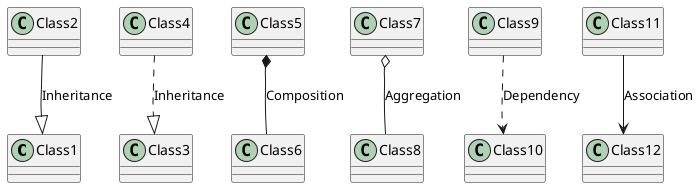 @startuml

class Class1
class Class2
Class2 --|> Class1 : Inheritance

class Class3
class Class4
Class4 ..|> Class3 : Inheritance

class Class5
class Class6
Class5 *-- Class6 : Composition

class Class7
class Class8
Class7 o-- Class8 : Aggregation

class Class9
class Class10
Class9 ..> Class10 : Dependency

' Thêm Association
Class11 --> Class12 : Association

@enduml
